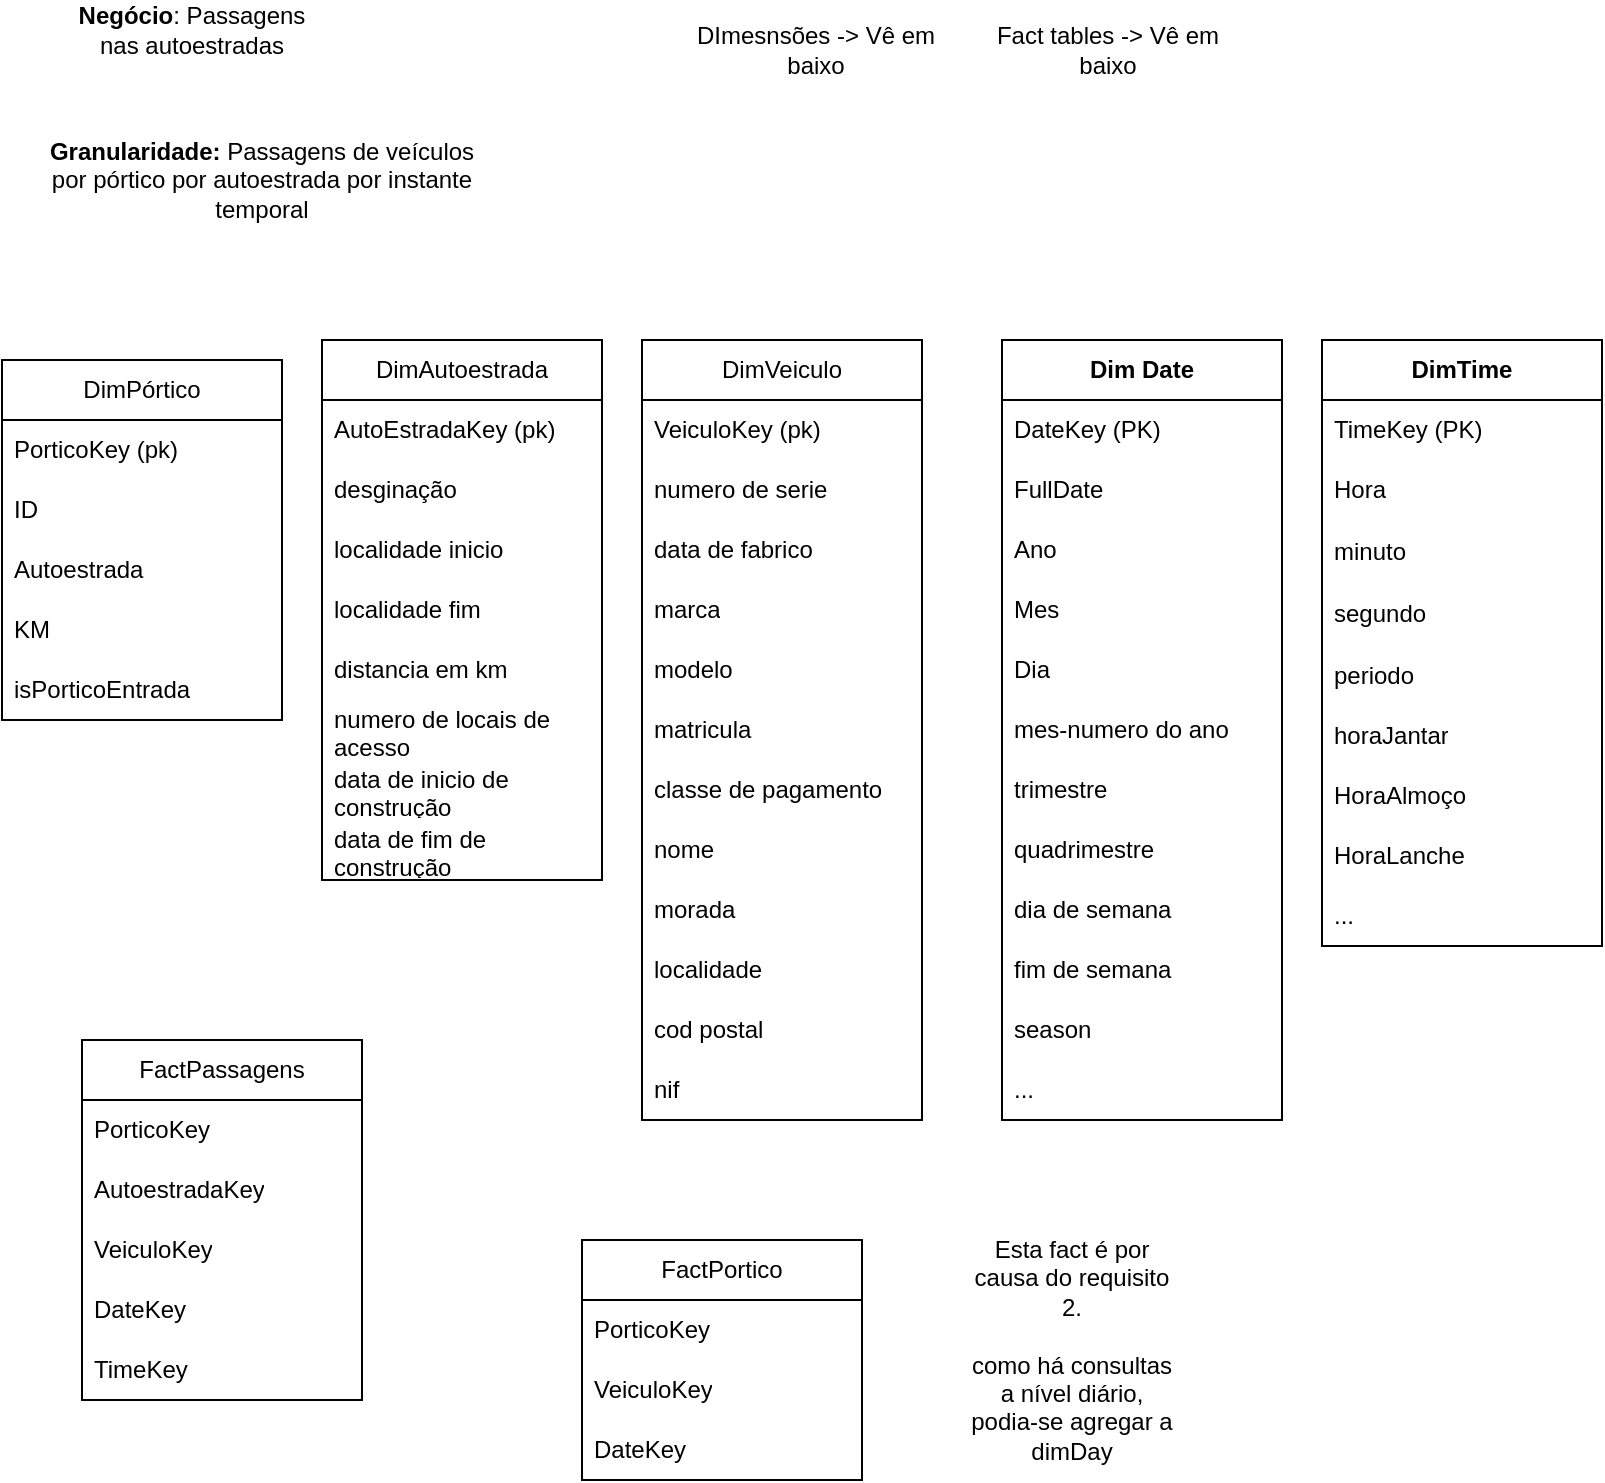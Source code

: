 <mxfile version="23.0.2" type="device">
  <diagram name="Página-1" id="n265HB2zUutFgOAn6dJR">
    <mxGraphModel dx="1050" dy="629" grid="1" gridSize="10" guides="1" tooltips="1" connect="1" arrows="1" fold="1" page="1" pageScale="1" pageWidth="827" pageHeight="1169" math="0" shadow="0">
      <root>
        <mxCell id="0" />
        <mxCell id="1" parent="0" />
        <mxCell id="mATGZqGV7fMFo_Y627aW-1" value="&lt;b&gt;Negócio&lt;/b&gt;: Passagens nas autoestradas" style="text;html=1;strokeColor=none;fillColor=none;align=center;verticalAlign=middle;whiteSpace=wrap;rounded=0;" vertex="1" parent="1">
          <mxGeometry x="40" y="40" width="130" height="30" as="geometry" />
        </mxCell>
        <mxCell id="mATGZqGV7fMFo_Y627aW-2" value="DImesnsões -&amp;gt; Vê em baixo" style="text;html=1;strokeColor=none;fillColor=none;align=center;verticalAlign=middle;whiteSpace=wrap;rounded=0;" vertex="1" parent="1">
          <mxGeometry x="354" y="50" width="126" height="30" as="geometry" />
        </mxCell>
        <mxCell id="mATGZqGV7fMFo_Y627aW-3" value="Fact tables -&amp;gt; Vê em baixo" style="text;html=1;strokeColor=none;fillColor=none;align=center;verticalAlign=middle;whiteSpace=wrap;rounded=0;" vertex="1" parent="1">
          <mxGeometry x="500" y="50" width="126" height="30" as="geometry" />
        </mxCell>
        <mxCell id="mATGZqGV7fMFo_Y627aW-4" value="&lt;b&gt;Granularidade: &lt;/b&gt;Passagens de veículos por pórtico por autoestrada por instante temporal" style="text;html=1;strokeColor=none;fillColor=none;align=center;verticalAlign=middle;whiteSpace=wrap;rounded=0;" vertex="1" parent="1">
          <mxGeometry x="30" y="100" width="220" height="60" as="geometry" />
        </mxCell>
        <mxCell id="mATGZqGV7fMFo_Y627aW-5" value="DimVeiculo" style="swimlane;fontStyle=0;childLayout=stackLayout;horizontal=1;startSize=30;horizontalStack=0;resizeParent=1;resizeParentMax=0;resizeLast=0;collapsible=1;marginBottom=0;whiteSpace=wrap;html=1;" vertex="1" parent="1">
          <mxGeometry x="330" y="210" width="140" height="390" as="geometry" />
        </mxCell>
        <mxCell id="mATGZqGV7fMFo_Y627aW-6" value="VeiculoKey (pk)" style="text;strokeColor=none;fillColor=none;align=left;verticalAlign=middle;spacingLeft=4;spacingRight=4;overflow=hidden;points=[[0,0.5],[1,0.5]];portConstraint=eastwest;rotatable=0;whiteSpace=wrap;html=1;" vertex="1" parent="mATGZqGV7fMFo_Y627aW-5">
          <mxGeometry y="30" width="140" height="30" as="geometry" />
        </mxCell>
        <mxCell id="mATGZqGV7fMFo_Y627aW-7" value="numero de serie" style="text;strokeColor=none;fillColor=none;align=left;verticalAlign=middle;spacingLeft=4;spacingRight=4;overflow=hidden;points=[[0,0.5],[1,0.5]];portConstraint=eastwest;rotatable=0;whiteSpace=wrap;html=1;" vertex="1" parent="mATGZqGV7fMFo_Y627aW-5">
          <mxGeometry y="60" width="140" height="30" as="geometry" />
        </mxCell>
        <mxCell id="mATGZqGV7fMFo_Y627aW-31" value="data de fabrico" style="text;strokeColor=none;fillColor=none;align=left;verticalAlign=middle;spacingLeft=4;spacingRight=4;overflow=hidden;points=[[0,0.5],[1,0.5]];portConstraint=eastwest;rotatable=0;whiteSpace=wrap;html=1;" vertex="1" parent="mATGZqGV7fMFo_Y627aW-5">
          <mxGeometry y="90" width="140" height="30" as="geometry" />
        </mxCell>
        <mxCell id="mATGZqGV7fMFo_Y627aW-32" value="marca" style="text;strokeColor=none;fillColor=none;align=left;verticalAlign=middle;spacingLeft=4;spacingRight=4;overflow=hidden;points=[[0,0.5],[1,0.5]];portConstraint=eastwest;rotatable=0;whiteSpace=wrap;html=1;" vertex="1" parent="mATGZqGV7fMFo_Y627aW-5">
          <mxGeometry y="120" width="140" height="30" as="geometry" />
        </mxCell>
        <mxCell id="mATGZqGV7fMFo_Y627aW-33" value="modelo" style="text;strokeColor=none;fillColor=none;align=left;verticalAlign=middle;spacingLeft=4;spacingRight=4;overflow=hidden;points=[[0,0.5],[1,0.5]];portConstraint=eastwest;rotatable=0;whiteSpace=wrap;html=1;" vertex="1" parent="mATGZqGV7fMFo_Y627aW-5">
          <mxGeometry y="150" width="140" height="30" as="geometry" />
        </mxCell>
        <mxCell id="mATGZqGV7fMFo_Y627aW-34" value="matricula" style="text;strokeColor=none;fillColor=none;align=left;verticalAlign=middle;spacingLeft=4;spacingRight=4;overflow=hidden;points=[[0,0.5],[1,0.5]];portConstraint=eastwest;rotatable=0;whiteSpace=wrap;html=1;" vertex="1" parent="mATGZqGV7fMFo_Y627aW-5">
          <mxGeometry y="180" width="140" height="30" as="geometry" />
        </mxCell>
        <mxCell id="mATGZqGV7fMFo_Y627aW-36" value="classe de pagamento" style="text;strokeColor=none;fillColor=none;align=left;verticalAlign=middle;spacingLeft=4;spacingRight=4;overflow=hidden;points=[[0,0.5],[1,0.5]];portConstraint=eastwest;rotatable=0;whiteSpace=wrap;html=1;" vertex="1" parent="mATGZqGV7fMFo_Y627aW-5">
          <mxGeometry y="210" width="140" height="30" as="geometry" />
        </mxCell>
        <mxCell id="mATGZqGV7fMFo_Y627aW-47" value="nome" style="text;strokeColor=none;fillColor=none;align=left;verticalAlign=middle;spacingLeft=4;spacingRight=4;overflow=hidden;points=[[0,0.5],[1,0.5]];portConstraint=eastwest;rotatable=0;whiteSpace=wrap;html=1;" vertex="1" parent="mATGZqGV7fMFo_Y627aW-5">
          <mxGeometry y="240" width="140" height="30" as="geometry" />
        </mxCell>
        <mxCell id="mATGZqGV7fMFo_Y627aW-48" value="morada" style="text;strokeColor=none;fillColor=none;align=left;verticalAlign=middle;spacingLeft=4;spacingRight=4;overflow=hidden;points=[[0,0.5],[1,0.5]];portConstraint=eastwest;rotatable=0;whiteSpace=wrap;html=1;" vertex="1" parent="mATGZqGV7fMFo_Y627aW-5">
          <mxGeometry y="270" width="140" height="30" as="geometry" />
        </mxCell>
        <mxCell id="mATGZqGV7fMFo_Y627aW-49" value="localidade" style="text;strokeColor=none;fillColor=none;align=left;verticalAlign=middle;spacingLeft=4;spacingRight=4;overflow=hidden;points=[[0,0.5],[1,0.5]];portConstraint=eastwest;rotatable=0;whiteSpace=wrap;html=1;" vertex="1" parent="mATGZqGV7fMFo_Y627aW-5">
          <mxGeometry y="300" width="140" height="30" as="geometry" />
        </mxCell>
        <mxCell id="mATGZqGV7fMFo_Y627aW-50" value="cod postal" style="text;strokeColor=none;fillColor=none;align=left;verticalAlign=middle;spacingLeft=4;spacingRight=4;overflow=hidden;points=[[0,0.5],[1,0.5]];portConstraint=eastwest;rotatable=0;whiteSpace=wrap;html=1;" vertex="1" parent="mATGZqGV7fMFo_Y627aW-5">
          <mxGeometry y="330" width="140" height="30" as="geometry" />
        </mxCell>
        <mxCell id="mATGZqGV7fMFo_Y627aW-51" value="nif" style="text;strokeColor=none;fillColor=none;align=left;verticalAlign=middle;spacingLeft=4;spacingRight=4;overflow=hidden;points=[[0,0.5],[1,0.5]];portConstraint=eastwest;rotatable=0;whiteSpace=wrap;html=1;" vertex="1" parent="mATGZqGV7fMFo_Y627aW-5">
          <mxGeometry y="360" width="140" height="30" as="geometry" />
        </mxCell>
        <mxCell id="mATGZqGV7fMFo_Y627aW-13" value="DimAutoestrada" style="swimlane;fontStyle=0;childLayout=stackLayout;horizontal=1;startSize=30;horizontalStack=0;resizeParent=1;resizeParentMax=0;resizeLast=0;collapsible=1;marginBottom=0;whiteSpace=wrap;html=1;" vertex="1" parent="1">
          <mxGeometry x="170" y="210" width="140" height="270" as="geometry" />
        </mxCell>
        <mxCell id="mATGZqGV7fMFo_Y627aW-14" value="AutoEstradaKey (pk)" style="text;strokeColor=none;fillColor=none;align=left;verticalAlign=middle;spacingLeft=4;spacingRight=4;overflow=hidden;points=[[0,0.5],[1,0.5]];portConstraint=eastwest;rotatable=0;whiteSpace=wrap;html=1;" vertex="1" parent="mATGZqGV7fMFo_Y627aW-13">
          <mxGeometry y="30" width="140" height="30" as="geometry" />
        </mxCell>
        <mxCell id="mATGZqGV7fMFo_Y627aW-15" value="desginação" style="text;strokeColor=none;fillColor=none;align=left;verticalAlign=middle;spacingLeft=4;spacingRight=4;overflow=hidden;points=[[0,0.5],[1,0.5]];portConstraint=eastwest;rotatable=0;whiteSpace=wrap;html=1;" vertex="1" parent="mATGZqGV7fMFo_Y627aW-13">
          <mxGeometry y="60" width="140" height="30" as="geometry" />
        </mxCell>
        <mxCell id="mATGZqGV7fMFo_Y627aW-19" value="localidade inicio" style="text;strokeColor=none;fillColor=none;align=left;verticalAlign=middle;spacingLeft=4;spacingRight=4;overflow=hidden;points=[[0,0.5],[1,0.5]];portConstraint=eastwest;rotatable=0;whiteSpace=wrap;html=1;" vertex="1" parent="mATGZqGV7fMFo_Y627aW-13">
          <mxGeometry y="90" width="140" height="30" as="geometry" />
        </mxCell>
        <mxCell id="mATGZqGV7fMFo_Y627aW-20" value="localidade fim" style="text;strokeColor=none;fillColor=none;align=left;verticalAlign=middle;spacingLeft=4;spacingRight=4;overflow=hidden;points=[[0,0.5],[1,0.5]];portConstraint=eastwest;rotatable=0;whiteSpace=wrap;html=1;" vertex="1" parent="mATGZqGV7fMFo_Y627aW-13">
          <mxGeometry y="120" width="140" height="30" as="geometry" />
        </mxCell>
        <mxCell id="mATGZqGV7fMFo_Y627aW-21" value="distancia em km" style="text;strokeColor=none;fillColor=none;align=left;verticalAlign=middle;spacingLeft=4;spacingRight=4;overflow=hidden;points=[[0,0.5],[1,0.5]];portConstraint=eastwest;rotatable=0;whiteSpace=wrap;html=1;" vertex="1" parent="mATGZqGV7fMFo_Y627aW-13">
          <mxGeometry y="150" width="140" height="30" as="geometry" />
        </mxCell>
        <mxCell id="mATGZqGV7fMFo_Y627aW-22" value="numero de locais de acesso" style="text;strokeColor=none;fillColor=none;align=left;verticalAlign=middle;spacingLeft=4;spacingRight=4;overflow=hidden;points=[[0,0.5],[1,0.5]];portConstraint=eastwest;rotatable=0;whiteSpace=wrap;html=1;" vertex="1" parent="mATGZqGV7fMFo_Y627aW-13">
          <mxGeometry y="180" width="140" height="30" as="geometry" />
        </mxCell>
        <mxCell id="mATGZqGV7fMFo_Y627aW-23" value="data de inicio de construção" style="text;strokeColor=none;fillColor=none;align=left;verticalAlign=middle;spacingLeft=4;spacingRight=4;overflow=hidden;points=[[0,0.5],[1,0.5]];portConstraint=eastwest;rotatable=0;whiteSpace=wrap;html=1;" vertex="1" parent="mATGZqGV7fMFo_Y627aW-13">
          <mxGeometry y="210" width="140" height="30" as="geometry" />
        </mxCell>
        <mxCell id="mATGZqGV7fMFo_Y627aW-24" value="data de fim de construção" style="text;strokeColor=none;fillColor=none;align=left;verticalAlign=middle;spacingLeft=4;spacingRight=4;overflow=hidden;points=[[0,0.5],[1,0.5]];portConstraint=eastwest;rotatable=0;whiteSpace=wrap;html=1;" vertex="1" parent="mATGZqGV7fMFo_Y627aW-13">
          <mxGeometry y="240" width="140" height="30" as="geometry" />
        </mxCell>
        <mxCell id="mATGZqGV7fMFo_Y627aW-25" value="DimPórtico" style="swimlane;fontStyle=0;childLayout=stackLayout;horizontal=1;startSize=30;horizontalStack=0;resizeParent=1;resizeParentMax=0;resizeLast=0;collapsible=1;marginBottom=0;whiteSpace=wrap;html=1;" vertex="1" parent="1">
          <mxGeometry x="10" y="220" width="140" height="180" as="geometry" />
        </mxCell>
        <mxCell id="mATGZqGV7fMFo_Y627aW-26" value="PorticoKey (pk)" style="text;strokeColor=none;fillColor=none;align=left;verticalAlign=middle;spacingLeft=4;spacingRight=4;overflow=hidden;points=[[0,0.5],[1,0.5]];portConstraint=eastwest;rotatable=0;whiteSpace=wrap;html=1;" vertex="1" parent="mATGZqGV7fMFo_Y627aW-25">
          <mxGeometry y="30" width="140" height="30" as="geometry" />
        </mxCell>
        <mxCell id="mATGZqGV7fMFo_Y627aW-27" value="ID" style="text;strokeColor=none;fillColor=none;align=left;verticalAlign=middle;spacingLeft=4;spacingRight=4;overflow=hidden;points=[[0,0.5],[1,0.5]];portConstraint=eastwest;rotatable=0;whiteSpace=wrap;html=1;" vertex="1" parent="mATGZqGV7fMFo_Y627aW-25">
          <mxGeometry y="60" width="140" height="30" as="geometry" />
        </mxCell>
        <mxCell id="mATGZqGV7fMFo_Y627aW-28" value="Autoestrada" style="text;strokeColor=none;fillColor=none;align=left;verticalAlign=middle;spacingLeft=4;spacingRight=4;overflow=hidden;points=[[0,0.5],[1,0.5]];portConstraint=eastwest;rotatable=0;whiteSpace=wrap;html=1;" vertex="1" parent="mATGZqGV7fMFo_Y627aW-25">
          <mxGeometry y="90" width="140" height="30" as="geometry" />
        </mxCell>
        <mxCell id="mATGZqGV7fMFo_Y627aW-29" value="KM" style="text;strokeColor=none;fillColor=none;align=left;verticalAlign=middle;spacingLeft=4;spacingRight=4;overflow=hidden;points=[[0,0.5],[1,0.5]];portConstraint=eastwest;rotatable=0;whiteSpace=wrap;html=1;" vertex="1" parent="mATGZqGV7fMFo_Y627aW-25">
          <mxGeometry y="120" width="140" height="30" as="geometry" />
        </mxCell>
        <mxCell id="mATGZqGV7fMFo_Y627aW-30" value="isPorticoEntrada" style="text;strokeColor=none;fillColor=none;align=left;verticalAlign=middle;spacingLeft=4;spacingRight=4;overflow=hidden;points=[[0,0.5],[1,0.5]];portConstraint=eastwest;rotatable=0;whiteSpace=wrap;html=1;" vertex="1" parent="mATGZqGV7fMFo_Y627aW-25">
          <mxGeometry y="150" width="140" height="30" as="geometry" />
        </mxCell>
        <mxCell id="mATGZqGV7fMFo_Y627aW-53" value="&lt;b&gt;DimTime&lt;/b&gt;" style="swimlane;fontStyle=0;childLayout=stackLayout;horizontal=1;startSize=30;horizontalStack=0;resizeParent=1;resizeParentMax=0;resizeLast=0;collapsible=1;marginBottom=0;whiteSpace=wrap;html=1;" vertex="1" parent="1">
          <mxGeometry x="670" y="210" width="140" height="303" as="geometry" />
        </mxCell>
        <mxCell id="mATGZqGV7fMFo_Y627aW-54" value="TimeKey (PK)" style="text;strokeColor=none;fillColor=none;align=left;verticalAlign=middle;spacingLeft=4;spacingRight=4;overflow=hidden;points=[[0,0.5],[1,0.5]];portConstraint=eastwest;rotatable=0;whiteSpace=wrap;html=1;" vertex="1" parent="mATGZqGV7fMFo_Y627aW-53">
          <mxGeometry y="30" width="140" height="30" as="geometry" />
        </mxCell>
        <mxCell id="mATGZqGV7fMFo_Y627aW-55" value="Hora" style="text;strokeColor=none;fillColor=none;align=left;verticalAlign=middle;spacingLeft=4;spacingRight=4;overflow=hidden;points=[[0,0.5],[1,0.5]];portConstraint=eastwest;rotatable=0;whiteSpace=wrap;html=1;" vertex="1" parent="mATGZqGV7fMFo_Y627aW-53">
          <mxGeometry y="60" width="140" height="30" as="geometry" />
        </mxCell>
        <mxCell id="mATGZqGV7fMFo_Y627aW-56" value="minuto" style="text;strokeColor=none;fillColor=none;align=left;verticalAlign=middle;spacingLeft=4;spacingRight=4;overflow=hidden;points=[[0,0.5],[1,0.5]];portConstraint=eastwest;rotatable=0;whiteSpace=wrap;html=1;" vertex="1" parent="mATGZqGV7fMFo_Y627aW-53">
          <mxGeometry y="90" width="140" height="31" as="geometry" />
        </mxCell>
        <mxCell id="mATGZqGV7fMFo_Y627aW-57" value="segundo" style="text;strokeColor=none;fillColor=none;align=left;verticalAlign=middle;spacingLeft=4;spacingRight=4;overflow=hidden;points=[[0,0.5],[1,0.5]];portConstraint=eastwest;rotatable=0;whiteSpace=wrap;html=1;" vertex="1" parent="mATGZqGV7fMFo_Y627aW-53">
          <mxGeometry y="121" width="140" height="31" as="geometry" />
        </mxCell>
        <mxCell id="mATGZqGV7fMFo_Y627aW-58" value="periodo" style="text;strokeColor=none;fillColor=none;align=left;verticalAlign=middle;spacingLeft=4;spacingRight=4;overflow=hidden;points=[[0,0.5],[1,0.5]];portConstraint=eastwest;rotatable=0;whiteSpace=wrap;html=1;" vertex="1" parent="mATGZqGV7fMFo_Y627aW-53">
          <mxGeometry y="152" width="140" height="31" as="geometry" />
        </mxCell>
        <mxCell id="mATGZqGV7fMFo_Y627aW-59" value="horaJantar" style="text;strokeColor=none;fillColor=none;align=left;verticalAlign=middle;spacingLeft=4;spacingRight=4;overflow=hidden;points=[[0,0.5],[1,0.5]];portConstraint=eastwest;rotatable=0;whiteSpace=wrap;html=1;" vertex="1" parent="mATGZqGV7fMFo_Y627aW-53">
          <mxGeometry y="183" width="140" height="30" as="geometry" />
        </mxCell>
        <mxCell id="mATGZqGV7fMFo_Y627aW-60" value="HoraAlmoço" style="text;strokeColor=none;fillColor=none;align=left;verticalAlign=middle;spacingLeft=4;spacingRight=4;overflow=hidden;points=[[0,0.5],[1,0.5]];portConstraint=eastwest;rotatable=0;whiteSpace=wrap;html=1;" vertex="1" parent="mATGZqGV7fMFo_Y627aW-53">
          <mxGeometry y="213" width="140" height="30" as="geometry" />
        </mxCell>
        <mxCell id="mATGZqGV7fMFo_Y627aW-61" value="HoraLanche" style="text;strokeColor=none;fillColor=none;align=left;verticalAlign=middle;spacingLeft=4;spacingRight=4;overflow=hidden;points=[[0,0.5],[1,0.5]];portConstraint=eastwest;rotatable=0;whiteSpace=wrap;html=1;" vertex="1" parent="mATGZqGV7fMFo_Y627aW-53">
          <mxGeometry y="243" width="140" height="30" as="geometry" />
        </mxCell>
        <mxCell id="mATGZqGV7fMFo_Y627aW-62" value="..." style="text;strokeColor=none;fillColor=none;align=left;verticalAlign=middle;spacingLeft=4;spacingRight=4;overflow=hidden;points=[[0,0.5],[1,0.5]];portConstraint=eastwest;rotatable=0;whiteSpace=wrap;html=1;" vertex="1" parent="mATGZqGV7fMFo_Y627aW-53">
          <mxGeometry y="273" width="140" height="30" as="geometry" />
        </mxCell>
        <mxCell id="mATGZqGV7fMFo_Y627aW-63" value="&lt;b&gt;Dim Date&lt;/b&gt;" style="swimlane;fontStyle=0;childLayout=stackLayout;horizontal=1;startSize=30;horizontalStack=0;resizeParent=1;resizeParentMax=0;resizeLast=0;collapsible=1;marginBottom=0;whiteSpace=wrap;html=1;" vertex="1" parent="1">
          <mxGeometry x="510" y="210" width="140" height="390" as="geometry" />
        </mxCell>
        <mxCell id="mATGZqGV7fMFo_Y627aW-64" value="DateKey (PK)" style="text;strokeColor=none;fillColor=none;align=left;verticalAlign=middle;spacingLeft=4;spacingRight=4;overflow=hidden;points=[[0,0.5],[1,0.5]];portConstraint=eastwest;rotatable=0;whiteSpace=wrap;html=1;" vertex="1" parent="mATGZqGV7fMFo_Y627aW-63">
          <mxGeometry y="30" width="140" height="30" as="geometry" />
        </mxCell>
        <mxCell id="mATGZqGV7fMFo_Y627aW-65" value="FullDate" style="text;strokeColor=none;fillColor=none;align=left;verticalAlign=middle;spacingLeft=4;spacingRight=4;overflow=hidden;points=[[0,0.5],[1,0.5]];portConstraint=eastwest;rotatable=0;whiteSpace=wrap;html=1;" vertex="1" parent="mATGZqGV7fMFo_Y627aW-63">
          <mxGeometry y="60" width="140" height="30" as="geometry" />
        </mxCell>
        <mxCell id="mATGZqGV7fMFo_Y627aW-66" value="Ano" style="text;strokeColor=none;fillColor=none;align=left;verticalAlign=middle;spacingLeft=4;spacingRight=4;overflow=hidden;points=[[0,0.5],[1,0.5]];portConstraint=eastwest;rotatable=0;whiteSpace=wrap;html=1;" vertex="1" parent="mATGZqGV7fMFo_Y627aW-63">
          <mxGeometry y="90" width="140" height="30" as="geometry" />
        </mxCell>
        <mxCell id="mATGZqGV7fMFo_Y627aW-67" value="Mes" style="text;strokeColor=none;fillColor=none;align=left;verticalAlign=middle;spacingLeft=4;spacingRight=4;overflow=hidden;points=[[0,0.5],[1,0.5]];portConstraint=eastwest;rotatable=0;whiteSpace=wrap;html=1;" vertex="1" parent="mATGZqGV7fMFo_Y627aW-63">
          <mxGeometry y="120" width="140" height="30" as="geometry" />
        </mxCell>
        <mxCell id="mATGZqGV7fMFo_Y627aW-68" value="Dia" style="text;strokeColor=none;fillColor=none;align=left;verticalAlign=middle;spacingLeft=4;spacingRight=4;overflow=hidden;points=[[0,0.5],[1,0.5]];portConstraint=eastwest;rotatable=0;whiteSpace=wrap;html=1;" vertex="1" parent="mATGZqGV7fMFo_Y627aW-63">
          <mxGeometry y="150" width="140" height="30" as="geometry" />
        </mxCell>
        <mxCell id="mATGZqGV7fMFo_Y627aW-69" value="mes-numero do ano" style="text;strokeColor=none;fillColor=none;align=left;verticalAlign=middle;spacingLeft=4;spacingRight=4;overflow=hidden;points=[[0,0.5],[1,0.5]];portConstraint=eastwest;rotatable=0;whiteSpace=wrap;html=1;" vertex="1" parent="mATGZqGV7fMFo_Y627aW-63">
          <mxGeometry y="180" width="140" height="30" as="geometry" />
        </mxCell>
        <mxCell id="mATGZqGV7fMFo_Y627aW-70" value="trimestre" style="text;strokeColor=none;fillColor=none;align=left;verticalAlign=middle;spacingLeft=4;spacingRight=4;overflow=hidden;points=[[0,0.5],[1,0.5]];portConstraint=eastwest;rotatable=0;whiteSpace=wrap;html=1;" vertex="1" parent="mATGZqGV7fMFo_Y627aW-63">
          <mxGeometry y="210" width="140" height="30" as="geometry" />
        </mxCell>
        <mxCell id="mATGZqGV7fMFo_Y627aW-71" value="quadrimestre" style="text;strokeColor=none;fillColor=none;align=left;verticalAlign=middle;spacingLeft=4;spacingRight=4;overflow=hidden;points=[[0,0.5],[1,0.5]];portConstraint=eastwest;rotatable=0;whiteSpace=wrap;html=1;" vertex="1" parent="mATGZqGV7fMFo_Y627aW-63">
          <mxGeometry y="240" width="140" height="30" as="geometry" />
        </mxCell>
        <mxCell id="mATGZqGV7fMFo_Y627aW-72" value="dia de semana" style="text;strokeColor=none;fillColor=none;align=left;verticalAlign=middle;spacingLeft=4;spacingRight=4;overflow=hidden;points=[[0,0.5],[1,0.5]];portConstraint=eastwest;rotatable=0;whiteSpace=wrap;html=1;" vertex="1" parent="mATGZqGV7fMFo_Y627aW-63">
          <mxGeometry y="270" width="140" height="30" as="geometry" />
        </mxCell>
        <mxCell id="mATGZqGV7fMFo_Y627aW-73" value="fim de semana" style="text;strokeColor=none;fillColor=none;align=left;verticalAlign=middle;spacingLeft=4;spacingRight=4;overflow=hidden;points=[[0,0.5],[1,0.5]];portConstraint=eastwest;rotatable=0;whiteSpace=wrap;html=1;" vertex="1" parent="mATGZqGV7fMFo_Y627aW-63">
          <mxGeometry y="300" width="140" height="30" as="geometry" />
        </mxCell>
        <mxCell id="mATGZqGV7fMFo_Y627aW-74" value="season" style="text;strokeColor=none;fillColor=none;align=left;verticalAlign=middle;spacingLeft=4;spacingRight=4;overflow=hidden;points=[[0,0.5],[1,0.5]];portConstraint=eastwest;rotatable=0;whiteSpace=wrap;html=1;" vertex="1" parent="mATGZqGV7fMFo_Y627aW-63">
          <mxGeometry y="330" width="140" height="30" as="geometry" />
        </mxCell>
        <mxCell id="mATGZqGV7fMFo_Y627aW-75" value="..." style="text;strokeColor=none;fillColor=none;align=left;verticalAlign=middle;spacingLeft=4;spacingRight=4;overflow=hidden;points=[[0,0.5],[1,0.5]];portConstraint=eastwest;rotatable=0;whiteSpace=wrap;html=1;" vertex="1" parent="mATGZqGV7fMFo_Y627aW-63">
          <mxGeometry y="360" width="140" height="30" as="geometry" />
        </mxCell>
        <mxCell id="mATGZqGV7fMFo_Y627aW-76" value="FactPassagens" style="swimlane;fontStyle=0;childLayout=stackLayout;horizontal=1;startSize=30;horizontalStack=0;resizeParent=1;resizeParentMax=0;resizeLast=0;collapsible=1;marginBottom=0;whiteSpace=wrap;html=1;" vertex="1" parent="1">
          <mxGeometry x="50" y="560" width="140" height="180" as="geometry" />
        </mxCell>
        <mxCell id="mATGZqGV7fMFo_Y627aW-77" value="PorticoKey" style="text;strokeColor=none;fillColor=none;align=left;verticalAlign=middle;spacingLeft=4;spacingRight=4;overflow=hidden;points=[[0,0.5],[1,0.5]];portConstraint=eastwest;rotatable=0;whiteSpace=wrap;html=1;" vertex="1" parent="mATGZqGV7fMFo_Y627aW-76">
          <mxGeometry y="30" width="140" height="30" as="geometry" />
        </mxCell>
        <mxCell id="mATGZqGV7fMFo_Y627aW-82" value="AutoestradaKey" style="text;strokeColor=none;fillColor=none;align=left;verticalAlign=middle;spacingLeft=4;spacingRight=4;overflow=hidden;points=[[0,0.5],[1,0.5]];portConstraint=eastwest;rotatable=0;whiteSpace=wrap;html=1;" vertex="1" parent="mATGZqGV7fMFo_Y627aW-76">
          <mxGeometry y="60" width="140" height="30" as="geometry" />
        </mxCell>
        <mxCell id="mATGZqGV7fMFo_Y627aW-83" value="VeiculoKey" style="text;strokeColor=none;fillColor=none;align=left;verticalAlign=middle;spacingLeft=4;spacingRight=4;overflow=hidden;points=[[0,0.5],[1,0.5]];portConstraint=eastwest;rotatable=0;whiteSpace=wrap;html=1;" vertex="1" parent="mATGZqGV7fMFo_Y627aW-76">
          <mxGeometry y="90" width="140" height="30" as="geometry" />
        </mxCell>
        <mxCell id="mATGZqGV7fMFo_Y627aW-85" value="DateKey" style="text;strokeColor=none;fillColor=none;align=left;verticalAlign=middle;spacingLeft=4;spacingRight=4;overflow=hidden;points=[[0,0.5],[1,0.5]];portConstraint=eastwest;rotatable=0;whiteSpace=wrap;html=1;" vertex="1" parent="mATGZqGV7fMFo_Y627aW-76">
          <mxGeometry y="120" width="140" height="30" as="geometry" />
        </mxCell>
        <mxCell id="mATGZqGV7fMFo_Y627aW-86" value="TimeKey" style="text;strokeColor=none;fillColor=none;align=left;verticalAlign=middle;spacingLeft=4;spacingRight=4;overflow=hidden;points=[[0,0.5],[1,0.5]];portConstraint=eastwest;rotatable=0;whiteSpace=wrap;html=1;" vertex="1" parent="mATGZqGV7fMFo_Y627aW-76">
          <mxGeometry y="150" width="140" height="30" as="geometry" />
        </mxCell>
        <mxCell id="mATGZqGV7fMFo_Y627aW-88" value="FactPortico" style="swimlane;fontStyle=0;childLayout=stackLayout;horizontal=1;startSize=30;horizontalStack=0;resizeParent=1;resizeParentMax=0;resizeLast=0;collapsible=1;marginBottom=0;whiteSpace=wrap;html=1;" vertex="1" parent="1">
          <mxGeometry x="300" y="660" width="140" height="120" as="geometry" />
        </mxCell>
        <mxCell id="mATGZqGV7fMFo_Y627aW-89" value="PorticoKey" style="text;strokeColor=none;fillColor=none;align=left;verticalAlign=middle;spacingLeft=4;spacingRight=4;overflow=hidden;points=[[0,0.5],[1,0.5]];portConstraint=eastwest;rotatable=0;whiteSpace=wrap;html=1;" vertex="1" parent="mATGZqGV7fMFo_Y627aW-88">
          <mxGeometry y="30" width="140" height="30" as="geometry" />
        </mxCell>
        <mxCell id="mATGZqGV7fMFo_Y627aW-91" value="VeiculoKey" style="text;strokeColor=none;fillColor=none;align=left;verticalAlign=middle;spacingLeft=4;spacingRight=4;overflow=hidden;points=[[0,0.5],[1,0.5]];portConstraint=eastwest;rotatable=0;whiteSpace=wrap;html=1;" vertex="1" parent="mATGZqGV7fMFo_Y627aW-88">
          <mxGeometry y="60" width="140" height="30" as="geometry" />
        </mxCell>
        <mxCell id="mATGZqGV7fMFo_Y627aW-92" value="DateKey" style="text;strokeColor=none;fillColor=none;align=left;verticalAlign=middle;spacingLeft=4;spacingRight=4;overflow=hidden;points=[[0,0.5],[1,0.5]];portConstraint=eastwest;rotatable=0;whiteSpace=wrap;html=1;" vertex="1" parent="mATGZqGV7fMFo_Y627aW-88">
          <mxGeometry y="90" width="140" height="30" as="geometry" />
        </mxCell>
        <mxCell id="mATGZqGV7fMFo_Y627aW-95" value="Esta fact é por causa do requisito 2.&lt;br&gt;&lt;br&gt;como há consultas a nível diário, podia-se agregar a dimDay" style="text;html=1;strokeColor=none;fillColor=none;align=center;verticalAlign=middle;whiteSpace=wrap;rounded=0;" vertex="1" parent="1">
          <mxGeometry x="490" y="700" width="110" height="30" as="geometry" />
        </mxCell>
      </root>
    </mxGraphModel>
  </diagram>
</mxfile>
